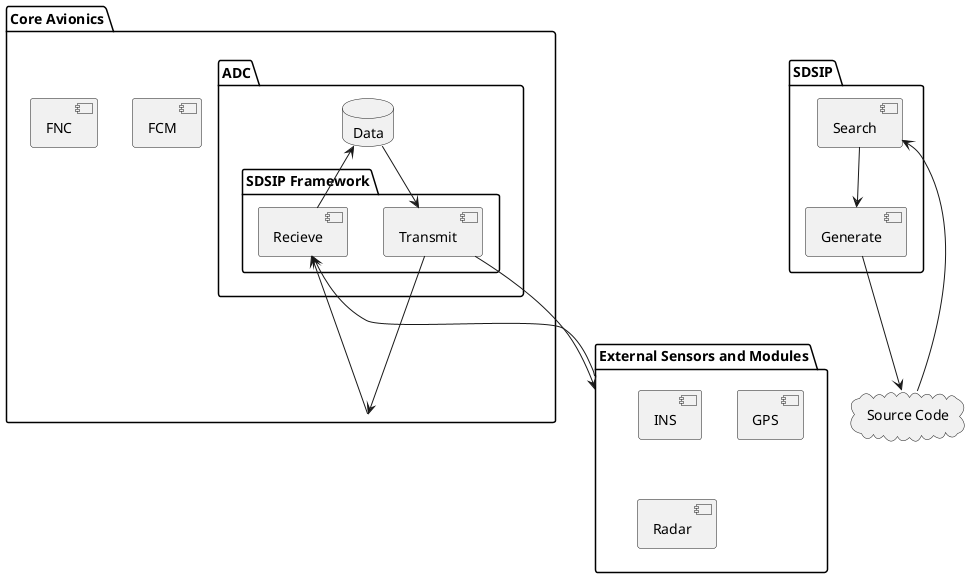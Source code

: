 @startuml
package "SDSIP" {
[Search]
[Generate]
}


cloud "Source Code" {
}

package "Core Avionics" {
package "ADC" {
package "SDSIP Framework" {
[Transmit]
[Recieve]
}

Database "Data" {
}

}
[FCM]
[FNC]
}

Folder "External Sensors and Modules" {
[INS]
[GPS]
[Radar]
}

[Recieve] <-- [Core Avionics]
[Recieve] <-- [External Sensors and Modules]
[Transmit] --> [Core Avionics]
[Transmit] --> [External Sensors and Modules]
[Data] <-- [Recieve]
[Data] --> [Transmit]
[Search]  <-- [Source Code]
[Generate]  --> [Source Code]
[Search]  --> [Generate]

@enduml

